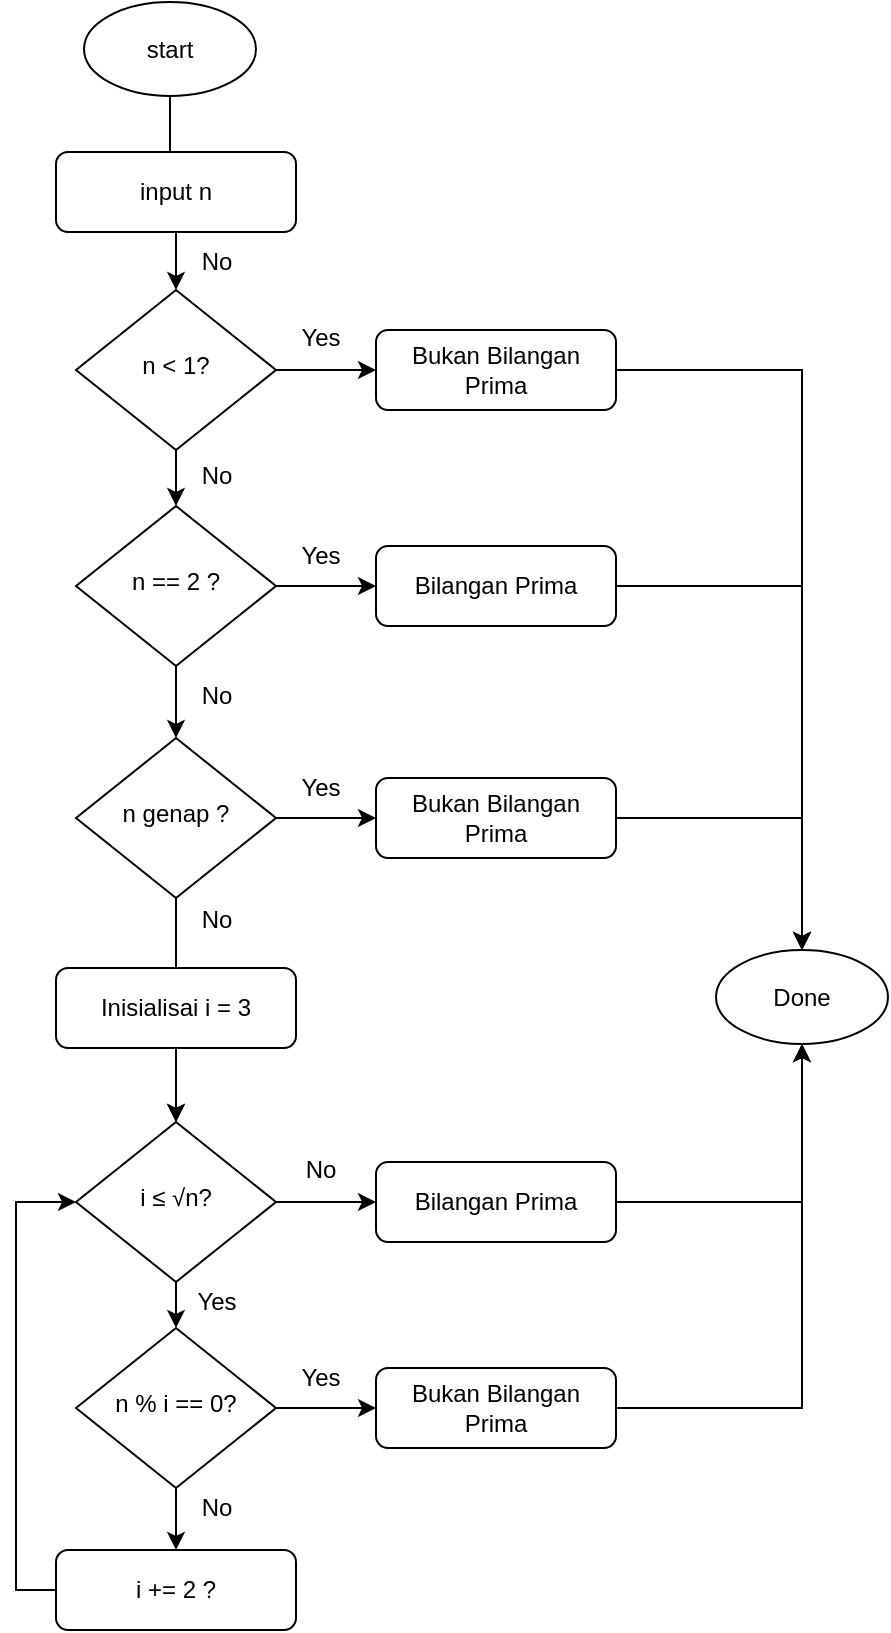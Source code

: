 <mxfile version="25.0.3">
  <diagram id="C5RBs43oDa-KdzZeNtuy" name="Page-1">
    <mxGraphModel dx="1050" dy="522" grid="1" gridSize="10" guides="1" tooltips="1" connect="1" arrows="1" fold="1" page="1" pageScale="1" pageWidth="827" pageHeight="1169" math="0" shadow="0">
      <root>
        <mxCell id="WIyWlLk6GJQsqaUBKTNV-0" />
        <mxCell id="WIyWlLk6GJQsqaUBKTNV-1" parent="WIyWlLk6GJQsqaUBKTNV-0" />
        <mxCell id="1dKo_Z7bD86mEA_vdThR-39" value="" style="edgeStyle=orthogonalEdgeStyle;rounded=0;orthogonalLoop=1;jettySize=auto;html=1;fontFamily=Helvetica;fontSize=12;fontColor=#000000;" edge="1" parent="WIyWlLk6GJQsqaUBKTNV-1" source="WIyWlLk6GJQsqaUBKTNV-6" target="WIyWlLk6GJQsqaUBKTNV-10">
          <mxGeometry relative="1" as="geometry" />
        </mxCell>
        <mxCell id="1dKo_Z7bD86mEA_vdThR-40" value="" style="edgeStyle=orthogonalEdgeStyle;rounded=0;orthogonalLoop=1;jettySize=auto;html=1;fontFamily=Helvetica;fontSize=12;fontColor=#000000;" edge="1" parent="WIyWlLk6GJQsqaUBKTNV-1" source="WIyWlLk6GJQsqaUBKTNV-6" target="WIyWlLk6GJQsqaUBKTNV-7">
          <mxGeometry relative="1" as="geometry" />
        </mxCell>
        <mxCell id="WIyWlLk6GJQsqaUBKTNV-6" value="n == 2 ?" style="rhombus;whiteSpace=wrap;html=1;shadow=0;fontFamily=Helvetica;fontSize=12;align=center;strokeWidth=1;spacing=6;spacingTop=-4;fontColor=#000000;" parent="WIyWlLk6GJQsqaUBKTNV-1" vertex="1">
          <mxGeometry x="88" y="304" width="100" height="80" as="geometry" />
        </mxCell>
        <mxCell id="WIyWlLk6GJQsqaUBKTNV-7" value="Bilangan Prima" style="rounded=1;whiteSpace=wrap;html=1;fontSize=12;glass=0;strokeWidth=1;shadow=0;fontFamily=Helvetica;fontColor=#000000;" parent="WIyWlLk6GJQsqaUBKTNV-1" vertex="1">
          <mxGeometry x="238" y="324" width="120" height="40" as="geometry" />
        </mxCell>
        <mxCell id="1dKo_Z7bD86mEA_vdThR-41" value="" style="edgeStyle=orthogonalEdgeStyle;rounded=0;orthogonalLoop=1;jettySize=auto;html=1;fontFamily=Helvetica;fontSize=12;fontColor=#000000;" edge="1" parent="WIyWlLk6GJQsqaUBKTNV-1" source="WIyWlLk6GJQsqaUBKTNV-10" target="WIyWlLk6GJQsqaUBKTNV-12">
          <mxGeometry relative="1" as="geometry" />
        </mxCell>
        <mxCell id="1dKo_Z7bD86mEA_vdThR-49" value="" style="edgeStyle=orthogonalEdgeStyle;rounded=0;orthogonalLoop=1;jettySize=auto;html=1;fontFamily=Helvetica;fontSize=12;fontColor=#000000;" edge="1" parent="WIyWlLk6GJQsqaUBKTNV-1" source="WIyWlLk6GJQsqaUBKTNV-10" target="1dKo_Z7bD86mEA_vdThR-6">
          <mxGeometry relative="1" as="geometry" />
        </mxCell>
        <mxCell id="WIyWlLk6GJQsqaUBKTNV-10" value="n genap ?" style="rhombus;whiteSpace=wrap;html=1;shadow=0;fontFamily=Helvetica;fontSize=12;align=center;strokeWidth=1;spacing=6;spacingTop=-4;fontColor=#000000;" parent="WIyWlLk6GJQsqaUBKTNV-1" vertex="1">
          <mxGeometry x="88" y="420" width="100" height="80" as="geometry" />
        </mxCell>
        <mxCell id="1dKo_Z7bD86mEA_vdThR-25" value="" style="edgeStyle=orthogonalEdgeStyle;rounded=0;orthogonalLoop=1;jettySize=auto;html=1;fontFamily=Helvetica;fontSize=12;fontColor=#000000;" edge="1" parent="WIyWlLk6GJQsqaUBKTNV-1" source="WIyWlLk6GJQsqaUBKTNV-11" target="1dKo_Z7bD86mEA_vdThR-6">
          <mxGeometry relative="1" as="geometry" />
        </mxCell>
        <mxCell id="WIyWlLk6GJQsqaUBKTNV-11" value="Inisialisai i = 3" style="rounded=1;whiteSpace=wrap;html=1;fontSize=12;glass=0;strokeWidth=1;shadow=0;fontFamily=Helvetica;fontColor=#000000;" parent="WIyWlLk6GJQsqaUBKTNV-1" vertex="1">
          <mxGeometry x="78" y="535" width="120" height="40" as="geometry" />
        </mxCell>
        <mxCell id="WIyWlLk6GJQsqaUBKTNV-12" value="Bukan Bilangan Prima" style="rounded=1;whiteSpace=wrap;html=1;fontSize=12;glass=0;strokeWidth=1;shadow=0;fontFamily=Helvetica;fontColor=#000000;" parent="WIyWlLk6GJQsqaUBKTNV-1" vertex="1">
          <mxGeometry x="238" y="440" width="120" height="40" as="geometry" />
        </mxCell>
        <mxCell id="1dKo_Z7bD86mEA_vdThR-16" value="" style="edgeStyle=orthogonalEdgeStyle;rounded=0;orthogonalLoop=1;jettySize=auto;html=1;fontFamily=Helvetica;fontSize=12;fontColor=#000000;" edge="1" parent="WIyWlLk6GJQsqaUBKTNV-1" source="1dKo_Z7bD86mEA_vdThR-0" target="1dKo_Z7bD86mEA_vdThR-3">
          <mxGeometry relative="1" as="geometry" />
        </mxCell>
        <mxCell id="1dKo_Z7bD86mEA_vdThR-0" value="start" style="strokeWidth=1;html=1;shape=mxgraph.flowchart.start_1;whiteSpace=wrap;fontFamily=Helvetica;fontSize=12;fontColor=#000000;" vertex="1" parent="WIyWlLk6GJQsqaUBKTNV-1">
          <mxGeometry x="92" y="52" width="86" height="47" as="geometry" />
        </mxCell>
        <mxCell id="1dKo_Z7bD86mEA_vdThR-2" value="input n" style="rounded=1;whiteSpace=wrap;html=1;fontSize=12;glass=0;strokeWidth=1;shadow=0;fontFamily=Helvetica;fontColor=#000000;" vertex="1" parent="WIyWlLk6GJQsqaUBKTNV-1">
          <mxGeometry x="78" y="127" width="120" height="40" as="geometry" />
        </mxCell>
        <mxCell id="1dKo_Z7bD86mEA_vdThR-17" value="" style="edgeStyle=orthogonalEdgeStyle;rounded=0;orthogonalLoop=1;jettySize=auto;html=1;fontFamily=Helvetica;fontSize=12;fontColor=#000000;" edge="1" parent="WIyWlLk6GJQsqaUBKTNV-1" source="1dKo_Z7bD86mEA_vdThR-3" target="WIyWlLk6GJQsqaUBKTNV-6">
          <mxGeometry relative="1" as="geometry" />
        </mxCell>
        <mxCell id="1dKo_Z7bD86mEA_vdThR-19" value="" style="edgeStyle=orthogonalEdgeStyle;rounded=0;orthogonalLoop=1;jettySize=auto;html=1;fontFamily=Helvetica;fontSize=12;fontColor=#000000;" edge="1" parent="WIyWlLk6GJQsqaUBKTNV-1" source="1dKo_Z7bD86mEA_vdThR-3" target="1dKo_Z7bD86mEA_vdThR-4">
          <mxGeometry relative="1" as="geometry" />
        </mxCell>
        <mxCell id="1dKo_Z7bD86mEA_vdThR-3" value="n &amp;lt; 1?" style="rhombus;whiteSpace=wrap;html=1;shadow=0;fontFamily=Helvetica;fontSize=12;align=center;strokeWidth=1;spacing=6;spacingTop=-4;fontColor=#000000;" vertex="1" parent="WIyWlLk6GJQsqaUBKTNV-1">
          <mxGeometry x="88" y="196" width="100" height="80" as="geometry" />
        </mxCell>
        <mxCell id="1dKo_Z7bD86mEA_vdThR-4" value="Bukan Bilangan Prima" style="rounded=1;whiteSpace=wrap;html=1;fontSize=12;glass=0;strokeWidth=1;shadow=0;fontFamily=Helvetica;fontColor=#000000;" vertex="1" parent="WIyWlLk6GJQsqaUBKTNV-1">
          <mxGeometry x="238" y="216" width="120" height="40" as="geometry" />
        </mxCell>
        <mxCell id="1dKo_Z7bD86mEA_vdThR-27" value="" style="edgeStyle=orthogonalEdgeStyle;rounded=0;orthogonalLoop=1;jettySize=auto;html=1;fontFamily=Helvetica;fontSize=12;fontColor=#000000;" edge="1" parent="WIyWlLk6GJQsqaUBKTNV-1" source="1dKo_Z7bD86mEA_vdThR-6" target="1dKo_Z7bD86mEA_vdThR-7">
          <mxGeometry relative="1" as="geometry" />
        </mxCell>
        <mxCell id="1dKo_Z7bD86mEA_vdThR-29" value="" style="edgeStyle=orthogonalEdgeStyle;rounded=0;orthogonalLoop=1;jettySize=auto;html=1;fontFamily=Helvetica;fontSize=12;fontColor=#000000;" edge="1" parent="WIyWlLk6GJQsqaUBKTNV-1" source="1dKo_Z7bD86mEA_vdThR-6" target="1dKo_Z7bD86mEA_vdThR-8">
          <mxGeometry relative="1" as="geometry" />
        </mxCell>
        <mxCell id="1dKo_Z7bD86mEA_vdThR-6" value="&lt;div style=&quot;overflow: auto; padding: 9.144px 13.716px; text-wrap-mode: wrap; word-break: break-all; text-align: start; margin-top: 0px !important; margin-bottom: 0px !important;&quot;&gt;i ≤ √n?&lt;/div&gt;" style="rhombus;whiteSpace=wrap;html=1;shadow=0;fontFamily=Helvetica;fontSize=12;align=center;strokeWidth=1;spacing=6;spacingTop=-4;fontColor=#000000;" vertex="1" parent="WIyWlLk6GJQsqaUBKTNV-1">
          <mxGeometry x="88" y="612" width="100" height="80" as="geometry" />
        </mxCell>
        <mxCell id="1dKo_Z7bD86mEA_vdThR-28" value="" style="edgeStyle=orthogonalEdgeStyle;rounded=0;orthogonalLoop=1;jettySize=auto;html=1;fontFamily=Helvetica;fontSize=12;fontColor=#000000;" edge="1" parent="WIyWlLk6GJQsqaUBKTNV-1" source="1dKo_Z7bD86mEA_vdThR-7" target="1dKo_Z7bD86mEA_vdThR-11">
          <mxGeometry relative="1" as="geometry" />
        </mxCell>
        <mxCell id="1dKo_Z7bD86mEA_vdThR-30" value="" style="edgeStyle=orthogonalEdgeStyle;rounded=0;orthogonalLoop=1;jettySize=auto;html=1;fontFamily=Helvetica;fontSize=12;fontColor=#000000;" edge="1" parent="WIyWlLk6GJQsqaUBKTNV-1" source="1dKo_Z7bD86mEA_vdThR-7" target="1dKo_Z7bD86mEA_vdThR-9">
          <mxGeometry relative="1" as="geometry" />
        </mxCell>
        <mxCell id="1dKo_Z7bD86mEA_vdThR-7" value="&lt;div style=&quot;overflow: auto; padding: 9.144px 13.716px; text-wrap-mode: wrap; word-break: break-all; margin-top: 0px !important; margin-bottom: 0px !important;&quot;&gt;n % i == 0?&lt;/div&gt;" style="rhombus;whiteSpace=wrap;html=1;shadow=0;fontFamily=Helvetica;fontSize=12;align=center;strokeWidth=1;spacing=6;spacingTop=-4;fontColor=#000000;" vertex="1" parent="WIyWlLk6GJQsqaUBKTNV-1">
          <mxGeometry x="88" y="715" width="100" height="80" as="geometry" />
        </mxCell>
        <mxCell id="1dKo_Z7bD86mEA_vdThR-8" value="Bilangan Prima" style="rounded=1;whiteSpace=wrap;html=1;fontSize=12;glass=0;strokeWidth=1;shadow=0;fontFamily=Helvetica;fontColor=#000000;" vertex="1" parent="WIyWlLk6GJQsqaUBKTNV-1">
          <mxGeometry x="238" y="632" width="120" height="40" as="geometry" />
        </mxCell>
        <mxCell id="1dKo_Z7bD86mEA_vdThR-9" value="Bukan Bilangan Prima" style="rounded=1;whiteSpace=wrap;html=1;fontSize=12;glass=0;strokeWidth=1;shadow=0;fontFamily=Helvetica;fontColor=#000000;" vertex="1" parent="WIyWlLk6GJQsqaUBKTNV-1">
          <mxGeometry x="238" y="735" width="120" height="40" as="geometry" />
        </mxCell>
        <mxCell id="1dKo_Z7bD86mEA_vdThR-54" style="edgeStyle=orthogonalEdgeStyle;rounded=0;orthogonalLoop=1;jettySize=auto;html=1;entryX=0;entryY=0.5;entryDx=0;entryDy=0;fontFamily=Helvetica;fontSize=12;fontColor=#000000;" edge="1" parent="WIyWlLk6GJQsqaUBKTNV-1" source="1dKo_Z7bD86mEA_vdThR-11" target="1dKo_Z7bD86mEA_vdThR-6">
          <mxGeometry relative="1" as="geometry">
            <Array as="points">
              <mxPoint x="58" y="846" />
              <mxPoint x="58" y="652" />
            </Array>
          </mxGeometry>
        </mxCell>
        <mxCell id="1dKo_Z7bD86mEA_vdThR-11" value="i += 2 ?" style="rounded=1;whiteSpace=wrap;html=1;fontSize=12;glass=0;strokeWidth=1;shadow=0;fontFamily=Helvetica;fontColor=#000000;" vertex="1" parent="WIyWlLk6GJQsqaUBKTNV-1">
          <mxGeometry x="78" y="826" width="120" height="40" as="geometry" />
        </mxCell>
        <mxCell id="1dKo_Z7bD86mEA_vdThR-15" value="Done" style="strokeWidth=1;html=1;shape=mxgraph.flowchart.start_1;whiteSpace=wrap;fontFamily=Helvetica;fontSize=12;fontColor=#000000;" vertex="1" parent="WIyWlLk6GJQsqaUBKTNV-1">
          <mxGeometry x="408" y="526" width="86" height="47" as="geometry" />
        </mxCell>
        <mxCell id="1dKo_Z7bD86mEA_vdThR-20" value="Yes" style="text;html=1;align=center;verticalAlign=middle;resizable=0;points=[];autosize=1;strokeColor=none;fillColor=none;fontFamily=Helvetica;fontSize=12;fontColor=#000000;" vertex="1" parent="WIyWlLk6GJQsqaUBKTNV-1">
          <mxGeometry x="190" y="205" width="40" height="30" as="geometry" />
        </mxCell>
        <mxCell id="1dKo_Z7bD86mEA_vdThR-31" style="edgeStyle=orthogonalEdgeStyle;rounded=0;orthogonalLoop=1;jettySize=auto;html=1;entryX=0.5;entryY=1;entryDx=0;entryDy=0;entryPerimeter=0;fontFamily=Helvetica;fontSize=12;fontColor=#000000;" edge="1" parent="WIyWlLk6GJQsqaUBKTNV-1" source="1dKo_Z7bD86mEA_vdThR-9" target="1dKo_Z7bD86mEA_vdThR-15">
          <mxGeometry relative="1" as="geometry" />
        </mxCell>
        <mxCell id="1dKo_Z7bD86mEA_vdThR-33" style="edgeStyle=orthogonalEdgeStyle;rounded=0;orthogonalLoop=1;jettySize=auto;html=1;entryX=0.5;entryY=0;entryDx=0;entryDy=0;entryPerimeter=0;fontFamily=Helvetica;fontSize=12;fontColor=#000000;" edge="1" parent="WIyWlLk6GJQsqaUBKTNV-1" source="WIyWlLk6GJQsqaUBKTNV-12" target="1dKo_Z7bD86mEA_vdThR-15">
          <mxGeometry relative="1" as="geometry" />
        </mxCell>
        <mxCell id="1dKo_Z7bD86mEA_vdThR-35" style="edgeStyle=orthogonalEdgeStyle;rounded=0;orthogonalLoop=1;jettySize=auto;html=1;entryX=0.5;entryY=0;entryDx=0;entryDy=0;entryPerimeter=0;fontFamily=Helvetica;fontSize=12;fontColor=#000000;" edge="1" parent="WIyWlLk6GJQsqaUBKTNV-1" source="1dKo_Z7bD86mEA_vdThR-4" target="1dKo_Z7bD86mEA_vdThR-15">
          <mxGeometry relative="1" as="geometry" />
        </mxCell>
        <mxCell id="1dKo_Z7bD86mEA_vdThR-37" style="edgeStyle=orthogonalEdgeStyle;rounded=0;orthogonalLoop=1;jettySize=auto;html=1;entryX=0.5;entryY=0;entryDx=0;entryDy=0;entryPerimeter=0;fontFamily=Helvetica;fontSize=12;fontColor=#000000;" edge="1" parent="WIyWlLk6GJQsqaUBKTNV-1" source="WIyWlLk6GJQsqaUBKTNV-7" target="1dKo_Z7bD86mEA_vdThR-15">
          <mxGeometry relative="1" as="geometry" />
        </mxCell>
        <mxCell id="1dKo_Z7bD86mEA_vdThR-38" style="edgeStyle=orthogonalEdgeStyle;rounded=0;orthogonalLoop=1;jettySize=auto;html=1;entryX=0.5;entryY=1;entryDx=0;entryDy=0;entryPerimeter=0;fontFamily=Helvetica;fontSize=12;fontColor=#000000;" edge="1" parent="WIyWlLk6GJQsqaUBKTNV-1" source="1dKo_Z7bD86mEA_vdThR-8" target="1dKo_Z7bD86mEA_vdThR-15">
          <mxGeometry relative="1" as="geometry" />
        </mxCell>
        <mxCell id="1dKo_Z7bD86mEA_vdThR-42" value="Yes" style="text;html=1;align=center;verticalAlign=middle;resizable=0;points=[];autosize=1;strokeColor=none;fillColor=none;fontFamily=Helvetica;fontSize=12;fontColor=#000000;" vertex="1" parent="WIyWlLk6GJQsqaUBKTNV-1">
          <mxGeometry x="190" y="314" width="40" height="30" as="geometry" />
        </mxCell>
        <mxCell id="1dKo_Z7bD86mEA_vdThR-43" value="Yes" style="text;html=1;align=center;verticalAlign=middle;resizable=0;points=[];autosize=1;strokeColor=none;fillColor=none;fontFamily=Helvetica;fontSize=12;fontColor=#000000;" vertex="1" parent="WIyWlLk6GJQsqaUBKTNV-1">
          <mxGeometry x="190" y="430" width="40" height="30" as="geometry" />
        </mxCell>
        <mxCell id="1dKo_Z7bD86mEA_vdThR-44" value="No" style="text;html=1;align=center;verticalAlign=middle;resizable=0;points=[];autosize=1;strokeColor=none;fillColor=none;fontFamily=Helvetica;fontSize=12;fontColor=#000000;" vertex="1" parent="WIyWlLk6GJQsqaUBKTNV-1">
          <mxGeometry x="190" y="621" width="40" height="30" as="geometry" />
        </mxCell>
        <mxCell id="1dKo_Z7bD86mEA_vdThR-45" value="Yes" style="text;html=1;align=center;verticalAlign=middle;resizable=0;points=[];autosize=1;strokeColor=none;fillColor=none;fontFamily=Helvetica;fontSize=12;fontColor=#000000;" vertex="1" parent="WIyWlLk6GJQsqaUBKTNV-1">
          <mxGeometry x="190" y="725" width="40" height="30" as="geometry" />
        </mxCell>
        <mxCell id="1dKo_Z7bD86mEA_vdThR-46" value="No" style="text;html=1;align=center;verticalAlign=middle;resizable=0;points=[];autosize=1;strokeColor=none;fillColor=none;fontFamily=Helvetica;fontSize=12;fontColor=#000000;" vertex="1" parent="WIyWlLk6GJQsqaUBKTNV-1">
          <mxGeometry x="138" y="167" width="40" height="30" as="geometry" />
        </mxCell>
        <mxCell id="1dKo_Z7bD86mEA_vdThR-47" value="No" style="text;html=1;align=center;verticalAlign=middle;resizable=0;points=[];autosize=1;strokeColor=none;fillColor=none;fontFamily=Helvetica;fontSize=12;fontColor=#000000;" vertex="1" parent="WIyWlLk6GJQsqaUBKTNV-1">
          <mxGeometry x="138" y="274" width="40" height="30" as="geometry" />
        </mxCell>
        <mxCell id="1dKo_Z7bD86mEA_vdThR-48" value="No" style="text;html=1;align=center;verticalAlign=middle;resizable=0;points=[];autosize=1;strokeColor=none;fillColor=none;fontFamily=Helvetica;fontSize=12;fontColor=#000000;" vertex="1" parent="WIyWlLk6GJQsqaUBKTNV-1">
          <mxGeometry x="138" y="384" width="40" height="30" as="geometry" />
        </mxCell>
        <mxCell id="1dKo_Z7bD86mEA_vdThR-50" value="No" style="text;html=1;align=center;verticalAlign=middle;resizable=0;points=[];autosize=1;strokeColor=none;fillColor=none;fontFamily=Helvetica;fontSize=12;fontColor=#000000;" vertex="1" parent="WIyWlLk6GJQsqaUBKTNV-1">
          <mxGeometry x="138" y="496" width="40" height="30" as="geometry" />
        </mxCell>
        <mxCell id="1dKo_Z7bD86mEA_vdThR-51" value="Yes" style="text;html=1;align=center;verticalAlign=middle;resizable=0;points=[];autosize=1;strokeColor=none;fillColor=none;fontFamily=Helvetica;fontSize=12;fontColor=#000000;" vertex="1" parent="WIyWlLk6GJQsqaUBKTNV-1">
          <mxGeometry x="138" y="687" width="40" height="30" as="geometry" />
        </mxCell>
        <mxCell id="1dKo_Z7bD86mEA_vdThR-52" value="No" style="text;html=1;align=center;verticalAlign=middle;resizable=0;points=[];autosize=1;strokeColor=none;fillColor=none;fontFamily=Helvetica;fontSize=12;fontColor=#000000;" vertex="1" parent="WIyWlLk6GJQsqaUBKTNV-1">
          <mxGeometry x="138" y="790" width="40" height="30" as="geometry" />
        </mxCell>
      </root>
    </mxGraphModel>
  </diagram>
</mxfile>
